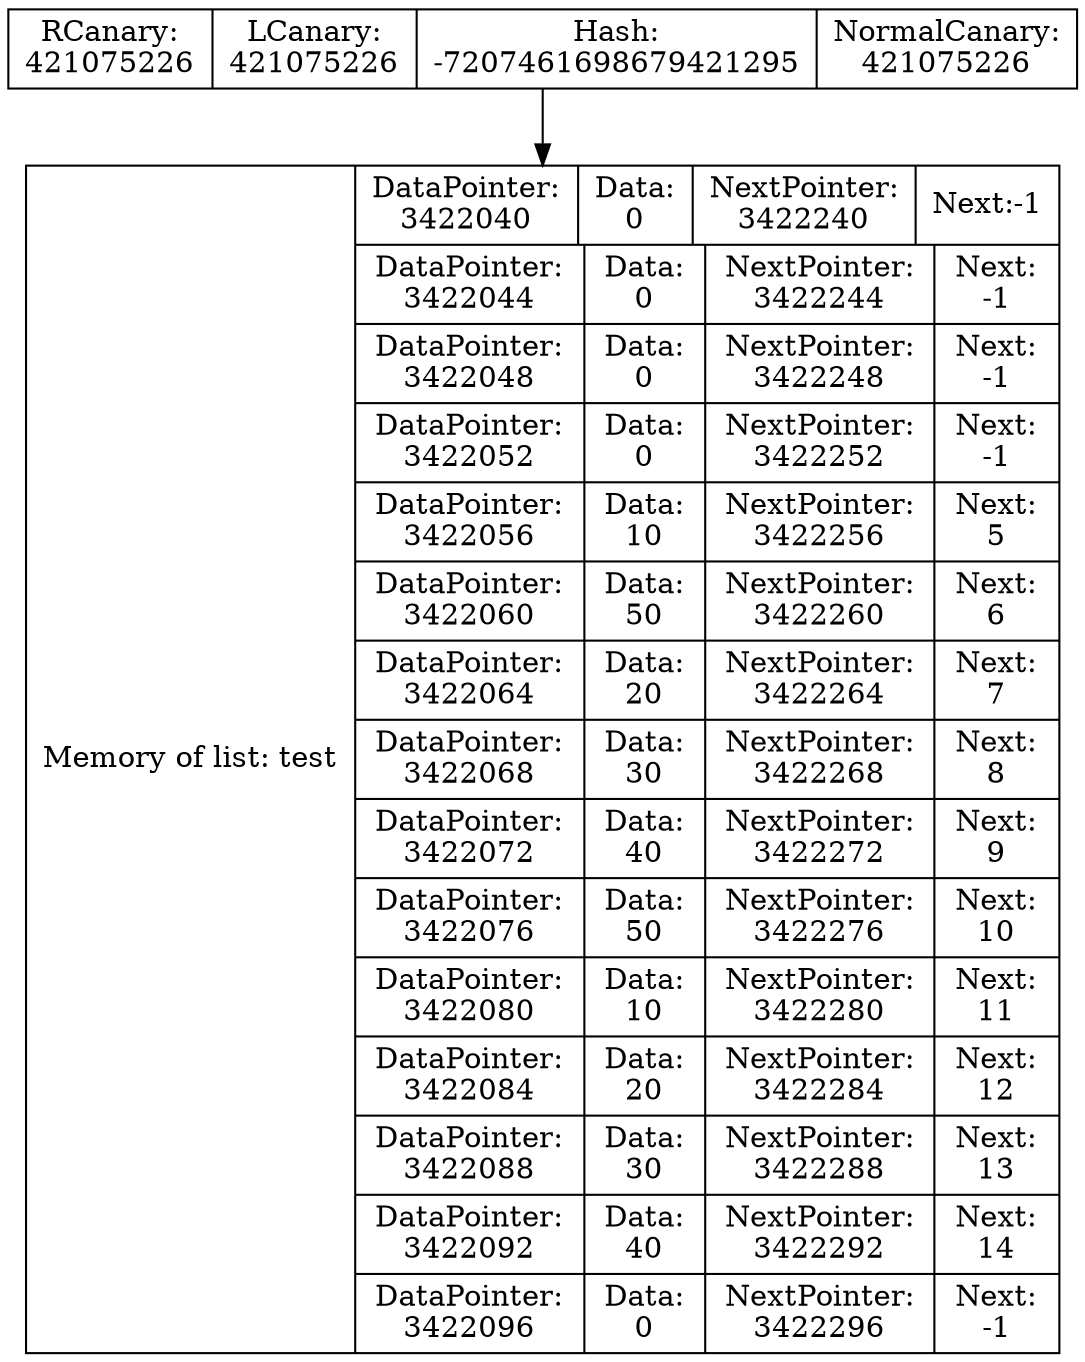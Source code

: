 digraph G{
data [shape=record,label="{Memory of list: test} | {{DataPointer:\n3422040 | Data:\n0 | NextPointer:\n3422240 | Next:
-1}
| {DataPointer:\n3422044 | Data:\n0 | NextPointer:\n3422244 | Next:\n-1}
| {DataPointer:\n3422048 | Data:\n0 | NextPointer:\n3422248 | Next:\n-1}
| {DataPointer:\n3422052 | Data:\n0 | NextPointer:\n3422252 | Next:\n-1}
| {DataPointer:\n3422056 | Data:\n10 | NextPointer:\n3422256 | Next:\n5}
| {DataPointer:\n3422060 | Data:\n50 | NextPointer:\n3422260 | Next:\n6}
| {DataPointer:\n3422064 | Data:\n20 | NextPointer:\n3422264 | Next:\n7}
| {DataPointer:\n3422068 | Data:\n30 | NextPointer:\n3422268 | Next:\n8}
| {DataPointer:\n3422072 | Data:\n40 | NextPointer:\n3422272 | Next:\n9}
| {DataPointer:\n3422076 | Data:\n50 | NextPointer:\n3422276 | Next:\n10}
| {DataPointer:\n3422080 | Data:\n10 | NextPointer:\n3422280 | Next:\n11}
| {DataPointer:\n3422084 | Data:\n20 | NextPointer:\n3422284 | Next:\n12}
| {DataPointer:\n3422088 | Data:\n30 | NextPointer:\n3422288 | Next:\n13}
| {DataPointer:\n3422092 | Data:\n40 | NextPointer:\n3422292 | Next:\n14}
| {DataPointer:\n3422096 | Data:\n0 | NextPointer:\n3422296 | Next:\n-1}
}"];
Shild [shape=record,label=" RCanary:\n421075226 | LCanary:\n421075226 | Hash:\n-7207461698679421295 | NormalCanary:\n421075226"];
Shild->data
}
